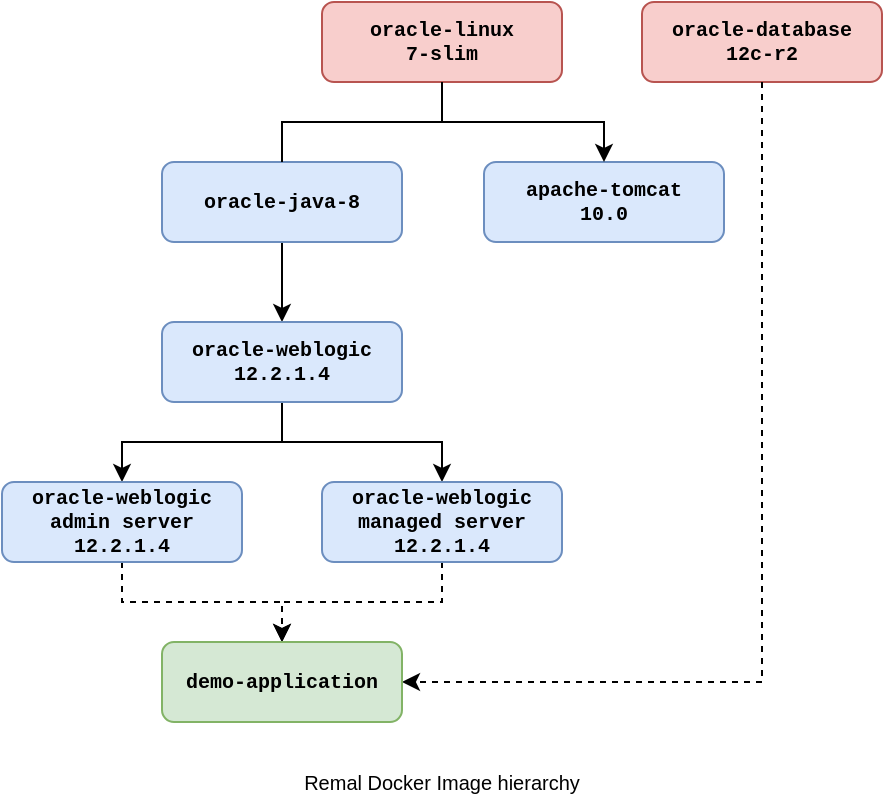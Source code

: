 <mxfile version="14.9.3" type="device"><diagram id="r0ENIjVhILwADBH_7yPG" name="Page-1"><mxGraphModel dx="-873" dy="361" grid="1" gridSize="10" guides="1" tooltips="1" connect="1" arrows="1" fold="1" page="1" pageScale="1" pageWidth="1654" pageHeight="1169" math="0" shadow="0"><root><mxCell id="0"/><mxCell id="1" parent="0"/><mxCell id="nFVg_K2Bxrpxz-FS6R9T-1" style="rounded=0;orthogonalLoop=1;jettySize=auto;html=1;entryX=0.5;entryY=0;entryDx=0;entryDy=0;" parent="1" source="6v_tjUjJKuQlhoD0fOxs-1" target="ichDXByt1gwENk_IYkKv-8" edge="1"><mxGeometry relative="1" as="geometry"/></mxCell><mxCell id="6v_tjUjJKuQlhoD0fOxs-1" value="oracle-java-8" style="rounded=1;whiteSpace=wrap;html=1;fontFamily=Courier New;fillColor=#dae8fc;strokeColor=#6c8ebf;fontSize=10;fontStyle=1" parent="1" vertex="1"><mxGeometry x="2320" y="320" width="120" height="40" as="geometry"/></mxCell><mxCell id="6v_tjUjJKuQlhoD0fOxs-6" value="oracle-database&lt;br&gt;12c-r2" style="rounded=1;whiteSpace=wrap;html=1;fillColor=#f8cecc;strokeColor=#b85450;fontFamily=Courier New;fontSize=10;fontStyle=1" parent="1" vertex="1"><mxGeometry x="2560" y="240" width="120" height="40" as="geometry"/></mxCell><mxCell id="nFVg_K2Bxrpxz-FS6R9T-35" style="rounded=0;orthogonalLoop=1;jettySize=auto;html=1;entryX=0.5;entryY=0;entryDx=0;entryDy=0;endArrow=none;endFill=0;exitX=0.5;exitY=1;exitDx=0;exitDy=0;edgeStyle=orthogonalEdgeStyle;" parent="1" source="6v_tjUjJKuQlhoD0fOxs-15" target="6v_tjUjJKuQlhoD0fOxs-1" edge="1"><mxGeometry relative="1" as="geometry"/></mxCell><mxCell id="6v_tjUjJKuQlhoD0fOxs-15" value="oracle-linux&lt;br&gt;7-slim" style="rounded=1;whiteSpace=wrap;html=1;fontFamily=Courier New;fillColor=#f8cecc;strokeColor=#b85450;fontSize=10;fontStyle=1" parent="1" vertex="1"><mxGeometry x="2400" y="240" width="120" height="40" as="geometry"/></mxCell><mxCell id="6v_tjUjJKuQlhoD0fOxs-101" value="Remal Docker Image hierarchy" style="text;html=1;strokeColor=none;fillColor=none;align=center;verticalAlign=middle;whiteSpace=wrap;rounded=0;fontFamily=Helvetica;fontSize=10;fontStyle=0" parent="1" vertex="1"><mxGeometry x="2240" y="620" width="440" height="20" as="geometry"/></mxCell><mxCell id="CQdTxLGTFyWSabPaSlsF-11" style="rounded=0;orthogonalLoop=1;jettySize=auto;html=1;entryX=0.5;entryY=0;entryDx=0;entryDy=0;endArrow=classic;endFill=1;fontColor=none;exitX=0.5;exitY=1;exitDx=0;exitDy=0;edgeStyle=orthogonalEdgeStyle;" parent="1" target="ichDXByt1gwENk_IYkKv-9" edge="1"><mxGeometry relative="1" as="geometry"><mxPoint x="2380" y="440" as="sourcePoint"/><mxPoint x="2300.5" y="480" as="targetPoint"/><Array as="points"><mxPoint x="2380" y="460"/><mxPoint x="2300" y="460"/></Array></mxGeometry></mxCell><mxCell id="CQdTxLGTFyWSabPaSlsF-12" style="rounded=0;orthogonalLoop=1;jettySize=auto;html=1;entryX=0.5;entryY=0;entryDx=0;entryDy=0;endArrow=classic;endFill=1;fontColor=none;edgeStyle=orthogonalEdgeStyle;exitX=0.5;exitY=1;exitDx=0;exitDy=0;" parent="1" source="ichDXByt1gwENk_IYkKv-8" target="ichDXByt1gwENk_IYkKv-10" edge="1"><mxGeometry relative="1" as="geometry"><mxPoint x="2460" y="480" as="targetPoint"/></mxGeometry></mxCell><mxCell id="fpOkwTnmU9vGOenbQ43S-1" value="apache-tomcat&lt;br&gt;10.0" style="rounded=1;whiteSpace=wrap;html=1;fontStyle=1;fontSize=10;fontFamily=Courier New;fillColor=#dae8fc;strokeColor=#6c8ebf;" parent="1" vertex="1"><mxGeometry x="2481" y="320" width="120" height="40" as="geometry"/></mxCell><mxCell id="4M-BpgHbCWdwp_5eFveP-4" style="rounded=0;orthogonalLoop=1;jettySize=auto;html=1;entryX=0.5;entryY=0;entryDx=0;entryDy=0;endArrow=classic;endFill=1;exitX=0.5;exitY=1;exitDx=0;exitDy=0;edgeStyle=orthogonalEdgeStyle;" parent="1" source="6v_tjUjJKuQlhoD0fOxs-15" target="fpOkwTnmU9vGOenbQ43S-1" edge="1"><mxGeometry relative="1" as="geometry"><mxPoint x="2525" y="290" as="sourcePoint"/><mxPoint x="2726" y="370" as="targetPoint"/></mxGeometry></mxCell><mxCell id="ichDXByt1gwENk_IYkKv-4" style="rounded=0;orthogonalLoop=1;jettySize=auto;html=1;entryX=0.5;entryY=0;entryDx=0;entryDy=0;endArrow=classic;endFill=1;fontColor=none;exitX=0.5;exitY=1;exitDx=0;exitDy=0;edgeStyle=orthogonalEdgeStyle;dashed=1;" parent="1" source="ichDXByt1gwENk_IYkKv-9" target="ichDXByt1gwENk_IYkKv-7" edge="1"><mxGeometry relative="1" as="geometry"><mxPoint x="2300.5" y="520" as="sourcePoint"/><mxPoint x="2370.432" y="568" as="targetPoint"/></mxGeometry></mxCell><mxCell id="ichDXByt1gwENk_IYkKv-5" style="rounded=0;orthogonalLoop=1;jettySize=auto;html=1;entryX=0.5;entryY=0;entryDx=0;entryDy=0;endArrow=classic;endFill=1;fontColor=none;exitX=0.5;exitY=1;exitDx=0;exitDy=0;edgeStyle=orthogonalEdgeStyle;dashed=1;" parent="1" source="ichDXByt1gwENk_IYkKv-10" target="ichDXByt1gwENk_IYkKv-7" edge="1"><mxGeometry relative="1" as="geometry"><mxPoint x="2460" y="520" as="sourcePoint"/><mxPoint x="2370.432" y="568" as="targetPoint"/></mxGeometry></mxCell><mxCell id="ichDXByt1gwENk_IYkKv-6" style="rounded=0;orthogonalLoop=1;jettySize=auto;html=1;entryX=1;entryY=0.5;entryDx=0;entryDy=0;endArrow=classic;endFill=1;fontColor=none;exitX=0.5;exitY=1;exitDx=0;exitDy=0;dashed=1;edgeStyle=orthogonalEdgeStyle;" parent="1" source="6v_tjUjJKuQlhoD0fOxs-6" target="ichDXByt1gwENk_IYkKv-7" edge="1"><mxGeometry relative="1" as="geometry"><mxPoint x="2470" y="530" as="sourcePoint"/><mxPoint x="2370.432" y="568" as="targetPoint"/></mxGeometry></mxCell><mxCell id="ichDXByt1gwENk_IYkKv-7" value="demo-application" style="rounded=1;whiteSpace=wrap;html=1;fontFamily=Courier New;fillColor=#d5e8d4;strokeColor=#82b366;fontSize=10;fontStyle=1" parent="1" vertex="1"><mxGeometry x="2320" y="560" width="120" height="40" as="geometry"/></mxCell><mxCell id="ichDXByt1gwENk_IYkKv-8" value="oracle-weblogic&lt;br&gt;12.2.1.4" style="rounded=1;whiteSpace=wrap;html=1;fontFamily=Courier New;fillColor=#dae8fc;strokeColor=#6c8ebf;fontSize=10;fontStyle=1" parent="1" vertex="1"><mxGeometry x="2320" y="400" width="120" height="40" as="geometry"/></mxCell><mxCell id="ichDXByt1gwENk_IYkKv-9" value="oracle-weblogic&lt;br&gt;admin server&lt;br&gt;12.2.1.4" style="rounded=1;whiteSpace=wrap;html=1;fontFamily=Courier New;fillColor=#dae8fc;strokeColor=#6c8ebf;fontSize=10;fontStyle=1" parent="1" vertex="1"><mxGeometry x="2240" y="480" width="120" height="40" as="geometry"/></mxCell><mxCell id="ichDXByt1gwENk_IYkKv-10" value="oracle-weblogic&lt;br&gt;managed server&lt;br&gt;12.2.1.4" style="rounded=1;whiteSpace=wrap;html=1;fontFamily=Courier New;fillColor=#dae8fc;strokeColor=#6c8ebf;fontSize=10;fontStyle=1" parent="1" vertex="1"><mxGeometry x="2400" y="480" width="120" height="40" as="geometry"/></mxCell></root></mxGraphModel></diagram></mxfile>